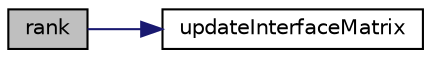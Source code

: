 digraph "rank"
{
  bgcolor="transparent";
  edge [fontname="Helvetica",fontsize="10",labelfontname="Helvetica",labelfontsize="10"];
  node [fontname="Helvetica",fontsize="10",shape=record];
  rankdir="LR";
  Node25 [label="rank",height=0.2,width=0.4,color="black", fillcolor="grey75", style="filled", fontcolor="black"];
  Node25 -> Node26 [color="midnightblue",fontsize="10",style="solid",fontname="Helvetica"];
  Node26 [label="updateInterfaceMatrix",height=0.2,width=0.4,color="black",URL="$a28049.html#a4144bb27e8739ab5a673b3da1e245e17",tooltip="Update result field based on interface functionality. "];
}
